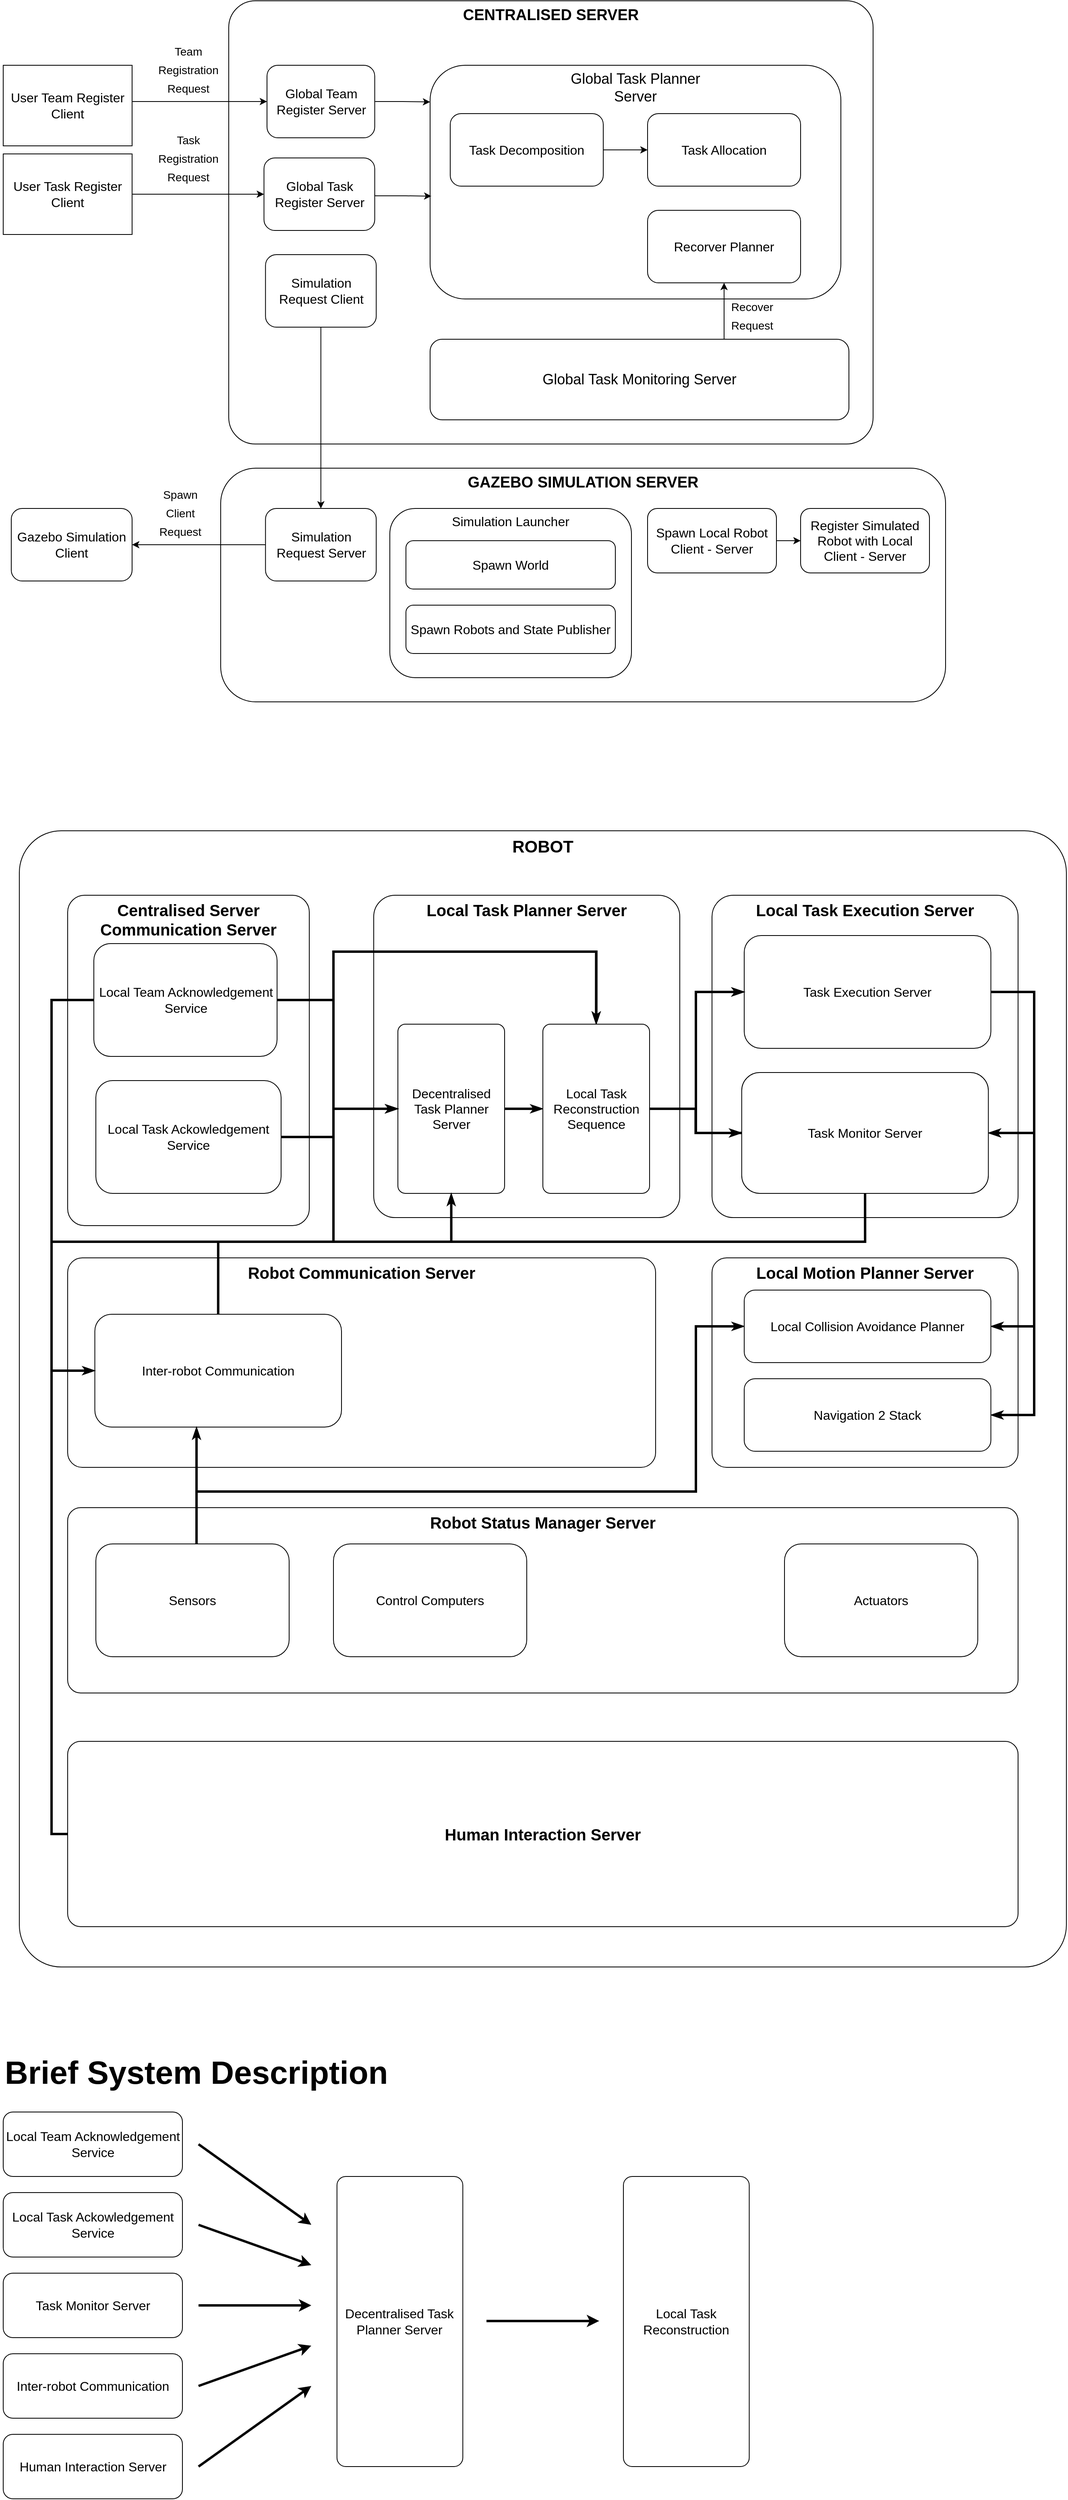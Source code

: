 <mxfile version="20.3.3" type="device"><diagram id="uB8R469eMQVkihma4SLC" name="Page-1"><mxGraphModel dx="2370" dy="1285" grid="1" gridSize="10" guides="1" tooltips="1" connect="1" arrows="1" fold="1" page="1" pageScale="1" pageWidth="850" pageHeight="1100" math="0" shadow="0"><root><mxCell id="0"/><mxCell id="1" parent="0"/><mxCell id="WGvOH6UF8nyRRIWHCU_j-6" value="&lt;font style=&quot;font-size: 19px;&quot;&gt;&lt;b&gt;CENTRALISED SERVER&lt;/b&gt;&lt;/font&gt;" style="rounded=1;whiteSpace=wrap;html=1;verticalAlign=top;arcSize=6;" parent="1" vertex="1"><mxGeometry x="360" y="100" width="800" height="550" as="geometry"/></mxCell><mxCell id="WGvOH6UF8nyRRIWHCU_j-7" value="&lt;font style=&quot;font-size: 18px;&quot;&gt;Global Task Planner &lt;br&gt;Server&lt;/font&gt;" style="rounded=1;whiteSpace=wrap;html=1;verticalAlign=top;" parent="1" vertex="1"><mxGeometry x="610" y="180" width="510" height="290" as="geometry"/></mxCell><mxCell id="WGvOH6UF8nyRRIWHCU_j-65" style="edgeStyle=orthogonalEdgeStyle;rounded=0;orthogonalLoop=1;jettySize=auto;html=1;exitX=1;exitY=0.5;exitDx=0;exitDy=0;entryX=0.003;entryY=0.56;entryDx=0;entryDy=0;entryPerimeter=0;fontSize=16;" parent="1" source="WGvOH6UF8nyRRIWHCU_j-10" target="WGvOH6UF8nyRRIWHCU_j-7" edge="1"><mxGeometry relative="1" as="geometry"><Array as="points"><mxPoint x="541" y="342"/><mxPoint x="580" y="342"/></Array></mxGeometry></mxCell><mxCell id="WGvOH6UF8nyRRIWHCU_j-10" value="&lt;font style=&quot;font-size: 16px;&quot;&gt;Global Task Register Server&lt;/font&gt;" style="rounded=1;whiteSpace=wrap;html=1;" parent="1" vertex="1"><mxGeometry x="403.75" y="295" width="137.5" height="90" as="geometry"/></mxCell><mxCell id="WGvOH6UF8nyRRIWHCU_j-44" value="" style="edgeStyle=orthogonalEdgeStyle;rounded=0;orthogonalLoop=1;jettySize=auto;html=1;fontSize=14;" parent="1" source="WGvOH6UF8nyRRIWHCU_j-11" edge="1"><mxGeometry relative="1" as="geometry"><mxPoint x="880.0" y="285" as="targetPoint"/></mxGeometry></mxCell><mxCell id="WGvOH6UF8nyRRIWHCU_j-11" value="&lt;font style=&quot;font-size: 16px;&quot;&gt;Task Decomposition&lt;/font&gt;" style="rounded=1;whiteSpace=wrap;html=1;" parent="1" vertex="1"><mxGeometry x="635" y="240" width="190" height="90" as="geometry"/></mxCell><mxCell id="WGvOH6UF8nyRRIWHCU_j-61" style="edgeStyle=orthogonalEdgeStyle;rounded=0;orthogonalLoop=1;jettySize=auto;html=1;fontSize=14;" parent="1" source="WGvOH6UF8nyRRIWHCU_j-25" target="WGvOH6UF8nyRRIWHCU_j-10" edge="1"><mxGeometry relative="1" as="geometry"/></mxCell><mxCell id="WGvOH6UF8nyRRIWHCU_j-25" value="User Task Register Client" style="rounded=0;whiteSpace=wrap;html=1;fontSize=16;" parent="1" vertex="1"><mxGeometry x="80" y="290" width="160" height="100" as="geometry"/></mxCell><mxCell id="WGvOH6UF8nyRRIWHCU_j-35" style="edgeStyle=orthogonalEdgeStyle;rounded=0;orthogonalLoop=1;jettySize=auto;html=1;entryX=0;entryY=0.5;entryDx=0;entryDy=0;fontSize=14;" parent="1" source="WGvOH6UF8nyRRIWHCU_j-26" edge="1"><mxGeometry relative="1" as="geometry"><mxPoint x="407.5" y="225.0" as="targetPoint"/><Array as="points"><mxPoint x="220" y="225"/><mxPoint x="220" y="225"/></Array></mxGeometry></mxCell><mxCell id="WGvOH6UF8nyRRIWHCU_j-26" value="User Team Register Client" style="rounded=0;whiteSpace=wrap;html=1;fontSize=16;" parent="1" vertex="1"><mxGeometry x="80" y="180" width="160" height="100" as="geometry"/></mxCell><mxCell id="WGvOH6UF8nyRRIWHCU_j-112" style="edgeStyle=orthogonalEdgeStyle;rounded=0;orthogonalLoop=1;jettySize=auto;html=1;entryX=0.5;entryY=1;entryDx=0;entryDy=0;fontSize=18;" parent="1" source="WGvOH6UF8nyRRIWHCU_j-27" target="WGvOH6UF8nyRRIWHCU_j-111" edge="1"><mxGeometry relative="1" as="geometry"><Array as="points"><mxPoint x="975" y="530"/><mxPoint x="975" y="530"/></Array></mxGeometry></mxCell><mxCell id="WGvOH6UF8nyRRIWHCU_j-27" value="&lt;font style=&quot;font-size: 18px;&quot;&gt;Global Task Monitoring Server&lt;/font&gt;" style="rounded=1;whiteSpace=wrap;html=1;" parent="1" vertex="1"><mxGeometry x="610" y="520" width="520" height="100" as="geometry"/></mxCell><mxCell id="WGvOH6UF8nyRRIWHCU_j-29" value="&lt;font style=&quot;font-size: 14px;&quot;&gt;Task Registration Request&lt;/font&gt;" style="text;html=1;strokeColor=none;fillColor=none;align=center;verticalAlign=middle;whiteSpace=wrap;rounded=0;fontSize=19;" parent="1" vertex="1"><mxGeometry x="280" y="280" width="60" height="30" as="geometry"/></mxCell><mxCell id="WGvOH6UF8nyRRIWHCU_j-37" value="&lt;font style=&quot;font-size: 14px;&quot;&gt;Team Registration Request&lt;/font&gt;" style="text;html=1;strokeColor=none;fillColor=none;align=center;verticalAlign=middle;whiteSpace=wrap;rounded=0;fontSize=19;" parent="1" vertex="1"><mxGeometry x="280" y="170" width="60" height="30" as="geometry"/></mxCell><mxCell id="WGvOH6UF8nyRRIWHCU_j-110" style="edgeStyle=orthogonalEdgeStyle;rounded=0;orthogonalLoop=1;jettySize=auto;html=1;exitX=1;exitY=0.5;exitDx=0;exitDy=0;entryX=0;entryY=0.157;entryDx=0;entryDy=0;entryPerimeter=0;fontSize=18;" parent="1" source="WGvOH6UF8nyRRIWHCU_j-80" target="WGvOH6UF8nyRRIWHCU_j-7" edge="1"><mxGeometry relative="1" as="geometry"/></mxCell><mxCell id="WGvOH6UF8nyRRIWHCU_j-80" value="&lt;font style=&quot;font-size: 16px;&quot;&gt;Global Team Register Server&lt;/font&gt;" style="rounded=1;whiteSpace=wrap;html=1;" parent="1" vertex="1"><mxGeometry x="407.5" y="180" width="133.75" height="90" as="geometry"/></mxCell><mxCell id="WGvOH6UF8nyRRIWHCU_j-92" value="&lt;font style=&quot;font-size: 16px;&quot;&gt;Task Allocation&lt;/font&gt;" style="rounded=1;whiteSpace=wrap;html=1;" parent="1" vertex="1"><mxGeometry x="880" y="240" width="190" height="90" as="geometry"/></mxCell><mxCell id="WGvOH6UF8nyRRIWHCU_j-109" value="&lt;font style=&quot;font-size: 19px;&quot;&gt;&lt;b&gt;GAZEBO SIMULATION SERVER&lt;/b&gt;&lt;/font&gt;" style="rounded=1;whiteSpace=wrap;html=1;verticalAlign=top;" parent="1" vertex="1"><mxGeometry x="350" y="680" width="900" height="290" as="geometry"/></mxCell><mxCell id="WGvOH6UF8nyRRIWHCU_j-111" value="&lt;font style=&quot;font-size: 16px;&quot;&gt;Recorver Planner&lt;/font&gt;" style="rounded=1;whiteSpace=wrap;html=1;" parent="1" vertex="1"><mxGeometry x="880" y="360" width="190" height="90" as="geometry"/></mxCell><mxCell id="WGvOH6UF8nyRRIWHCU_j-113" value="&lt;font style=&quot;font-size: 14px;&quot;&gt;Recover Request&lt;/font&gt;" style="text;html=1;strokeColor=none;fillColor=none;align=center;verticalAlign=middle;whiteSpace=wrap;rounded=0;fontSize=19;" parent="1" vertex="1"><mxGeometry x="980" y="475" width="60" height="30" as="geometry"/></mxCell><mxCell id="WGvOH6UF8nyRRIWHCU_j-117" style="edgeStyle=orthogonalEdgeStyle;rounded=0;orthogonalLoop=1;jettySize=auto;html=1;fontSize=18;" parent="1" source="WGvOH6UF8nyRRIWHCU_j-115" target="WGvOH6UF8nyRRIWHCU_j-116" edge="1"><mxGeometry relative="1" as="geometry"/></mxCell><mxCell id="WGvOH6UF8nyRRIWHCU_j-115" value="&lt;span style=&quot;font-size: 16px;&quot;&gt;Simulation Request Client&lt;/span&gt;" style="rounded=1;whiteSpace=wrap;html=1;" parent="1" vertex="1"><mxGeometry x="405.63" y="415" width="137.5" height="90" as="geometry"/></mxCell><mxCell id="WGvOH6UF8nyRRIWHCU_j-122" style="edgeStyle=orthogonalEdgeStyle;rounded=0;orthogonalLoop=1;jettySize=auto;html=1;entryX=1;entryY=0.5;entryDx=0;entryDy=0;fontSize=18;" parent="1" source="WGvOH6UF8nyRRIWHCU_j-116" target="WGvOH6UF8nyRRIWHCU_j-121" edge="1"><mxGeometry relative="1" as="geometry"/></mxCell><mxCell id="WGvOH6UF8nyRRIWHCU_j-116" value="&lt;span style=&quot;font-size: 16px;&quot;&gt;Simulation Request Server&lt;/span&gt;" style="rounded=1;whiteSpace=wrap;html=1;" parent="1" vertex="1"><mxGeometry x="405.63" y="730" width="137.5" height="90" as="geometry"/></mxCell><mxCell id="WGvOH6UF8nyRRIWHCU_j-118" value="&lt;font style=&quot;font-size: 16px;&quot;&gt;Simulation Launcher&lt;/font&gt;" style="rounded=1;whiteSpace=wrap;html=1;verticalAlign=top;" parent="1" vertex="1"><mxGeometry x="560" y="730" width="300" height="210" as="geometry"/></mxCell><mxCell id="WGvOH6UF8nyRRIWHCU_j-121" value="&lt;span style=&quot;font-size: 16px;&quot;&gt;Gazebo Simulation Client&lt;/span&gt;" style="rounded=1;whiteSpace=wrap;html=1;" parent="1" vertex="1"><mxGeometry x="90" y="730" width="150" height="90" as="geometry"/></mxCell><mxCell id="WGvOH6UF8nyRRIWHCU_j-123" value="&lt;font style=&quot;font-size: 14px;&quot;&gt;Spawn Client Request&lt;/font&gt;" style="text;html=1;strokeColor=none;fillColor=none;align=center;verticalAlign=middle;whiteSpace=wrap;rounded=0;fontSize=19;" parent="1" vertex="1"><mxGeometry x="270" y="720" width="60" height="30" as="geometry"/></mxCell><mxCell id="WGvOH6UF8nyRRIWHCU_j-124" value="&lt;span style=&quot;font-size: 16px;&quot;&gt;Spawn World&lt;/span&gt;" style="rounded=1;whiteSpace=wrap;html=1;" parent="1" vertex="1"><mxGeometry x="580" y="770" width="260" height="60" as="geometry"/></mxCell><mxCell id="WGvOH6UF8nyRRIWHCU_j-125" value="&lt;span style=&quot;font-size: 16px;&quot;&gt;Spawn Robots and State Publisher&lt;/span&gt;" style="rounded=1;whiteSpace=wrap;html=1;" parent="1" vertex="1"><mxGeometry x="580" y="850" width="260" height="60" as="geometry"/></mxCell><mxCell id="WGvOH6UF8nyRRIWHCU_j-129" value="" style="edgeStyle=orthogonalEdgeStyle;rounded=0;orthogonalLoop=1;jettySize=auto;html=1;fontSize=18;" parent="1" source="WGvOH6UF8nyRRIWHCU_j-127" target="WGvOH6UF8nyRRIWHCU_j-128" edge="1"><mxGeometry relative="1" as="geometry"/></mxCell><mxCell id="WGvOH6UF8nyRRIWHCU_j-127" value="&lt;span style=&quot;font-size: 16px;&quot;&gt;Spawn Local Robot Client - Server&lt;/span&gt;" style="rounded=1;whiteSpace=wrap;html=1;verticalAlign=middle;" parent="1" vertex="1"><mxGeometry x="880" y="730" width="160" height="80" as="geometry"/></mxCell><mxCell id="WGvOH6UF8nyRRIWHCU_j-128" value="&lt;span style=&quot;font-size: 16px;&quot;&gt;Register Simulated Robot with Local Client - Server&lt;/span&gt;" style="rounded=1;whiteSpace=wrap;html=1;verticalAlign=middle;" parent="1" vertex="1"><mxGeometry x="1070" y="730" width="160" height="80" as="geometry"/></mxCell><mxCell id="vgroSOJyGD5OPlZ-_MmD-1" value="&lt;font size=&quot;1&quot; style=&quot;&quot;&gt;&lt;b style=&quot;font-size: 21px;&quot;&gt;ROBOT&lt;/b&gt;&lt;/font&gt;" style="rounded=1;whiteSpace=wrap;html=1;fontSize=16;verticalAlign=top;gradientColor=none;fillColor=default;perimeterSpacing=3;gradientDirection=radial;fillStyle=auto;glass=0;shadow=0;sketch=0;absoluteArcSize=0;arcSize=4;imageHeight=24;" parent="1" vertex="1"><mxGeometry x="100" y="1130" width="1300" height="1410" as="geometry"/></mxCell><mxCell id="vgroSOJyGD5OPlZ-_MmD-2" value="&lt;font style=&quot;font-size: 20px;&quot;&gt;&lt;b&gt;Local Task Planner Server&lt;/b&gt;&lt;/font&gt;" style="rounded=1;whiteSpace=wrap;html=1;fontSize=16;verticalAlign=top;arcSize=7;" parent="1" vertex="1"><mxGeometry x="540" y="1210" width="380" height="400" as="geometry"/></mxCell><mxCell id="vgroSOJyGD5OPlZ-_MmD-31" style="edgeStyle=orthogonalEdgeStyle;rounded=0;orthogonalLoop=1;jettySize=auto;html=1;exitX=1;exitY=0.5;exitDx=0;exitDy=0;entryX=0;entryY=0.5;entryDx=0;entryDy=0;strokeWidth=3;fontSize=21;endArrow=classicThin;endFill=1;" parent="1" source="vgroSOJyGD5OPlZ-_MmD-6" edge="1"><mxGeometry relative="1" as="geometry"><mxPoint x="750.0" y="1475" as="targetPoint"/></mxGeometry></mxCell><mxCell id="vgroSOJyGD5OPlZ-_MmD-6" value="Decentralised Task Planner Server" style="rounded=1;whiteSpace=wrap;html=1;fontSize=16;verticalAlign=middle;arcSize=7;" parent="1" vertex="1"><mxGeometry x="570" y="1370" width="132.5" height="210" as="geometry"/></mxCell><mxCell id="vgroSOJyGD5OPlZ-_MmD-19" value="&lt;font style=&quot;font-size: 20px;&quot;&gt;&lt;b&gt;Centralised Server Communication Server&lt;/b&gt;&lt;/font&gt;" style="rounded=1;whiteSpace=wrap;html=1;fontSize=16;verticalAlign=top;arcSize=7;" parent="1" vertex="1"><mxGeometry x="160" y="1210" width="300" height="410" as="geometry"/></mxCell><mxCell id="vgroSOJyGD5OPlZ-_MmD-28" style="edgeStyle=orthogonalEdgeStyle;rounded=0;orthogonalLoop=1;jettySize=auto;html=1;exitX=1;exitY=0.5;exitDx=0;exitDy=0;fontSize=21;entryX=0.5;entryY=0;entryDx=0;entryDy=0;strokeWidth=3;endArrow=classicThin;endFill=1;" parent="1" source="vgroSOJyGD5OPlZ-_MmD-20" edge="1"><mxGeometry relative="1" as="geometry"><mxPoint x="816.25" y="1370" as="targetPoint"/><Array as="points"><mxPoint x="490" y="1510"/><mxPoint x="490" y="1280"/><mxPoint x="816" y="1280"/></Array></mxGeometry></mxCell><mxCell id="vgroSOJyGD5OPlZ-_MmD-30" style="edgeStyle=orthogonalEdgeStyle;rounded=0;orthogonalLoop=1;jettySize=auto;html=1;exitX=1;exitY=0.5;exitDx=0;exitDy=0;strokeWidth=3;fontSize=21;endArrow=classicThin;endFill=1;" parent="1" source="vgroSOJyGD5OPlZ-_MmD-20" target="vgroSOJyGD5OPlZ-_MmD-6" edge="1"><mxGeometry relative="1" as="geometry"><Array as="points"><mxPoint x="490" y="1510"/><mxPoint x="490" y="1475"/></Array></mxGeometry></mxCell><mxCell id="vgroSOJyGD5OPlZ-_MmD-20" value="Local Task Ackowledgement Service" style="rounded=1;whiteSpace=wrap;html=1;fontSize=16;" parent="1" vertex="1"><mxGeometry x="195" y="1440" width="230" height="140" as="geometry"/></mxCell><mxCell id="vgroSOJyGD5OPlZ-_MmD-27" style="edgeStyle=orthogonalEdgeStyle;rounded=0;orthogonalLoop=1;jettySize=auto;html=1;entryX=0.5;entryY=0;entryDx=0;entryDy=0;fontSize=21;strokeWidth=3;endArrow=classicThin;endFill=1;exitX=1;exitY=0.5;exitDx=0;exitDy=0;" parent="1" edge="1"><mxGeometry relative="1" as="geometry"><mxPoint x="420" y="1340" as="sourcePoint"/><mxPoint x="816.25" y="1370" as="targetPoint"/><Array as="points"><mxPoint x="490" y="1340"/><mxPoint x="490" y="1280"/><mxPoint x="816" y="1280"/></Array></mxGeometry></mxCell><mxCell id="vgroSOJyGD5OPlZ-_MmD-23" value="&lt;font size=&quot;1&quot; style=&quot;&quot;&gt;&lt;b style=&quot;font-size: 20px;&quot;&gt;Robot Communication Server&lt;/b&gt;&lt;/font&gt;" style="rounded=1;whiteSpace=wrap;html=1;fontSize=16;verticalAlign=top;arcSize=7;" parent="1" vertex="1"><mxGeometry x="160" y="1660" width="730" height="260" as="geometry"/></mxCell><mxCell id="vgroSOJyGD5OPlZ-_MmD-24" value="&lt;font style=&quot;font-size: 20px;&quot;&gt;&lt;b&gt;Local Task Execution Server&lt;/b&gt;&lt;/font&gt;" style="rounded=1;whiteSpace=wrap;html=1;fontSize=16;verticalAlign=top;arcSize=7;" parent="1" vertex="1"><mxGeometry x="960" y="1210" width="380" height="400" as="geometry"/></mxCell><mxCell id="vgroSOJyGD5OPlZ-_MmD-25" value="&lt;font style=&quot;font-size: 20px;&quot;&gt;&lt;b&gt;Local Motion Planner Server&lt;/b&gt;&lt;/font&gt;" style="rounded=1;whiteSpace=wrap;html=1;fontSize=16;verticalAlign=top;arcSize=7;" parent="1" vertex="1"><mxGeometry x="960" y="1660" width="380" height="260" as="geometry"/></mxCell><mxCell id="vgroSOJyGD5OPlZ-_MmD-37" style="edgeStyle=orthogonalEdgeStyle;rounded=0;orthogonalLoop=1;jettySize=auto;html=1;exitX=0.5;exitY=0;exitDx=0;exitDy=0;entryX=0;entryY=0.5;entryDx=0;entryDy=0;strokeWidth=3;fontSize=20;endArrow=classicThin;endFill=1;" parent="1" source="vgroSOJyGD5OPlZ-_MmD-35" target="vgroSOJyGD5OPlZ-_MmD-6" edge="1"><mxGeometry relative="1" as="geometry"><Array as="points"><mxPoint x="347" y="1640"/><mxPoint x="490" y="1640"/><mxPoint x="490" y="1475"/></Array></mxGeometry></mxCell><mxCell id="vgroSOJyGD5OPlZ-_MmD-35" value="Inter-robot Communication" style="rounded=1;whiteSpace=wrap;html=1;fontSize=16;" parent="1" vertex="1"><mxGeometry x="193.75" y="1730" width="306.25" height="140" as="geometry"/></mxCell><mxCell id="vgroSOJyGD5OPlZ-_MmD-47" style="edgeStyle=orthogonalEdgeStyle;rounded=0;orthogonalLoop=1;jettySize=auto;html=1;exitX=1;exitY=0.5;exitDx=0;exitDy=0;entryX=1;entryY=0.5;entryDx=0;entryDy=0;strokeWidth=3;fontSize=20;endArrow=classicThin;endFill=1;" parent="1" source="vgroSOJyGD5OPlZ-_MmD-39" target="vgroSOJyGD5OPlZ-_MmD-45" edge="1"><mxGeometry relative="1" as="geometry"><Array as="points"><mxPoint x="1360" y="1330"/><mxPoint x="1360" y="1505"/></Array></mxGeometry></mxCell><mxCell id="vgroSOJyGD5OPlZ-_MmD-51" style="edgeStyle=orthogonalEdgeStyle;rounded=0;orthogonalLoop=1;jettySize=auto;html=1;exitX=1;exitY=0.5;exitDx=0;exitDy=0;entryX=1;entryY=0.5;entryDx=0;entryDy=0;strokeWidth=3;fontSize=20;endArrow=classicThin;endFill=1;" parent="1" source="vgroSOJyGD5OPlZ-_MmD-39" edge="1"><mxGeometry relative="1" as="geometry"><mxPoint x="1306.25" y="1855" as="targetPoint"/><Array as="points"><mxPoint x="1360" y="1330"/><mxPoint x="1360" y="1855"/></Array></mxGeometry></mxCell><mxCell id="vgroSOJyGD5OPlZ-_MmD-52" style="edgeStyle=orthogonalEdgeStyle;rounded=0;orthogonalLoop=1;jettySize=auto;html=1;exitX=1;exitY=0.5;exitDx=0;exitDy=0;entryX=1;entryY=0.5;entryDx=0;entryDy=0;strokeWidth=3;fontSize=20;endArrow=classicThin;endFill=1;" parent="1" source="vgroSOJyGD5OPlZ-_MmD-39" edge="1"><mxGeometry relative="1" as="geometry"><mxPoint x="1306.25" y="1745" as="targetPoint"/><Array as="points"><mxPoint x="1360" y="1330"/><mxPoint x="1360" y="1745"/></Array></mxGeometry></mxCell><mxCell id="vgroSOJyGD5OPlZ-_MmD-39" value="Task Execution Server" style="rounded=1;whiteSpace=wrap;html=1;fontSize=16;" parent="1" vertex="1"><mxGeometry x="1000" y="1260" width="306.25" height="140" as="geometry"/></mxCell><mxCell id="vgroSOJyGD5OPlZ-_MmD-41" style="edgeStyle=orthogonalEdgeStyle;rounded=0;orthogonalLoop=1;jettySize=auto;html=1;entryX=0;entryY=0.5;entryDx=0;entryDy=0;strokeWidth=3;fontSize=20;endArrow=classicThin;endFill=1;" parent="1" target="vgroSOJyGD5OPlZ-_MmD-6" edge="1"><mxGeometry relative="1" as="geometry"><mxPoint x="1150.059" y="1580" as="sourcePoint"/><Array as="points"><mxPoint x="1150" y="1640"/><mxPoint x="490" y="1640"/><mxPoint x="490" y="1475"/></Array></mxGeometry></mxCell><mxCell id="vgroSOJyGD5OPlZ-_MmD-44" style="edgeStyle=orthogonalEdgeStyle;rounded=0;orthogonalLoop=1;jettySize=auto;html=1;exitX=1;exitY=0.5;exitDx=0;exitDy=0;strokeWidth=3;fontSize=20;endArrow=classicThin;endFill=1;" parent="1" source="vgroSOJyGD5OPlZ-_MmD-43" target="vgroSOJyGD5OPlZ-_MmD-39" edge="1"><mxGeometry relative="1" as="geometry"><Array as="points"><mxPoint x="940" y="1475"/><mxPoint x="940" y="1330"/></Array></mxGeometry></mxCell><mxCell id="vgroSOJyGD5OPlZ-_MmD-86" style="edgeStyle=orthogonalEdgeStyle;rounded=0;orthogonalLoop=1;jettySize=auto;html=1;entryX=0;entryY=0.5;entryDx=0;entryDy=0;strokeWidth=3;fontSize=20;endArrow=classicThin;endFill=1;" parent="1" source="vgroSOJyGD5OPlZ-_MmD-43" target="vgroSOJyGD5OPlZ-_MmD-45" edge="1"><mxGeometry relative="1" as="geometry"/></mxCell><mxCell id="vgroSOJyGD5OPlZ-_MmD-43" value="Local Task Reconstruction Sequence" style="rounded=1;whiteSpace=wrap;html=1;fontSize=16;verticalAlign=middle;arcSize=7;" parent="1" vertex="1"><mxGeometry x="750" y="1370" width="132.5" height="210" as="geometry"/></mxCell><mxCell id="vgroSOJyGD5OPlZ-_MmD-48" style="edgeStyle=orthogonalEdgeStyle;rounded=0;orthogonalLoop=1;jettySize=auto;html=1;exitX=0;exitY=0.5;exitDx=0;exitDy=0;entryX=0;entryY=0.5;entryDx=0;entryDy=0;strokeWidth=3;fontSize=20;endArrow=classicThin;endFill=1;" parent="1" source="vgroSOJyGD5OPlZ-_MmD-45" target="vgroSOJyGD5OPlZ-_MmD-39" edge="1"><mxGeometry relative="1" as="geometry"><Array as="points"><mxPoint x="940" y="1505"/><mxPoint x="940" y="1330"/></Array></mxGeometry></mxCell><mxCell id="vgroSOJyGD5OPlZ-_MmD-45" value="Task Monitor Server" style="rounded=1;whiteSpace=wrap;html=1;fontSize=16;" parent="1" vertex="1"><mxGeometry x="996.88" y="1430" width="306.25" height="150" as="geometry"/></mxCell><mxCell id="vgroSOJyGD5OPlZ-_MmD-54" style="edgeStyle=orthogonalEdgeStyle;rounded=0;orthogonalLoop=1;jettySize=auto;html=1;exitX=0;exitY=0.5;exitDx=0;exitDy=0;entryX=0;entryY=0.5;entryDx=0;entryDy=0;strokeWidth=3;fontSize=20;endArrow=classicThin;endFill=1;" parent="1" edge="1"><mxGeometry relative="1" as="geometry"><mxPoint x="1000" y="1745" as="sourcePoint"/><Array as="points"><mxPoint x="940" y="1745"/><mxPoint x="940" y="1855"/></Array></mxGeometry></mxCell><mxCell id="vgroSOJyGD5OPlZ-_MmD-55" style="edgeStyle=orthogonalEdgeStyle;rounded=0;orthogonalLoop=1;jettySize=auto;html=1;strokeWidth=3;fontSize=20;endArrow=classicThin;endFill=1;entryX=0;entryY=0.5;entryDx=0;entryDy=0;" parent="1" edge="1"><mxGeometry relative="1" as="geometry"><mxPoint x="1000" y="1745" as="targetPoint"/><Array as="points"><mxPoint x="940" y="1855"/><mxPoint x="940" y="1745"/></Array></mxGeometry></mxCell><mxCell id="vgroSOJyGD5OPlZ-_MmD-57" value="&lt;font size=&quot;1&quot; style=&quot;&quot;&gt;&lt;b style=&quot;font-size: 20px;&quot;&gt;Robot Status Manager Server&lt;/b&gt;&lt;/font&gt;" style="rounded=1;whiteSpace=wrap;html=1;fontSize=16;verticalAlign=top;arcSize=7;" parent="1" vertex="1"><mxGeometry x="160" y="1970" width="1180" height="230" as="geometry"/></mxCell><mxCell id="vgroSOJyGD5OPlZ-_MmD-61" style="edgeStyle=orthogonalEdgeStyle;rounded=0;orthogonalLoop=1;jettySize=auto;html=1;strokeWidth=3;fontSize=20;endArrow=classicThin;endFill=1;" parent="1" source="vgroSOJyGD5OPlZ-_MmD-59" target="vgroSOJyGD5OPlZ-_MmD-35" edge="1"><mxGeometry relative="1" as="geometry"><Array as="points"><mxPoint x="320" y="1980"/><mxPoint x="320" y="1980"/></Array></mxGeometry></mxCell><mxCell id="vgroSOJyGD5OPlZ-_MmD-66" style="edgeStyle=orthogonalEdgeStyle;rounded=0;orthogonalLoop=1;jettySize=auto;html=1;entryX=0;entryY=0.5;entryDx=0;entryDy=0;strokeWidth=3;fontSize=20;endArrow=classicThin;endFill=1;" parent="1" source="vgroSOJyGD5OPlZ-_MmD-59" edge="1"><mxGeometry relative="1" as="geometry"><mxPoint x="1000" y="1745" as="targetPoint"/><Array as="points"><mxPoint x="320" y="1950"/><mxPoint x="940" y="1950"/><mxPoint x="940" y="1745"/></Array></mxGeometry></mxCell><mxCell id="vgroSOJyGD5OPlZ-_MmD-59" value="Sensors" style="rounded=1;whiteSpace=wrap;html=1;fontSize=16;" parent="1" vertex="1"><mxGeometry x="195" y="2015" width="240" height="140" as="geometry"/></mxCell><mxCell id="vgroSOJyGD5OPlZ-_MmD-62" value="Control Computers" style="rounded=1;whiteSpace=wrap;html=1;fontSize=16;" parent="1" vertex="1"><mxGeometry x="490" y="2015" width="240" height="140" as="geometry"/></mxCell><mxCell id="vgroSOJyGD5OPlZ-_MmD-64" value="Actuators" style="rounded=1;whiteSpace=wrap;html=1;fontSize=16;" parent="1" vertex="1"><mxGeometry x="1050" y="2015" width="240" height="140" as="geometry"/></mxCell><mxCell id="vgroSOJyGD5OPlZ-_MmD-72" style="edgeStyle=orthogonalEdgeStyle;rounded=0;orthogonalLoop=1;jettySize=auto;html=1;exitX=0;exitY=0.5;exitDx=0;exitDy=0;entryX=0.5;entryY=1;entryDx=0;entryDy=0;strokeWidth=3;fontSize=20;endArrow=classicThin;endFill=1;" parent="1" source="vgroSOJyGD5OPlZ-_MmD-68" target="vgroSOJyGD5OPlZ-_MmD-6" edge="1"><mxGeometry relative="1" as="geometry"><Array as="points"><mxPoint x="140" y="2375"/><mxPoint x="140" y="1640"/><mxPoint x="636" y="1640"/></Array></mxGeometry></mxCell><mxCell id="vgroSOJyGD5OPlZ-_MmD-68" value="&lt;span style=&quot;font-size: 20px;&quot;&gt;&lt;b&gt;Human Interaction Server&lt;/b&gt;&lt;/span&gt;" style="rounded=1;whiteSpace=wrap;html=1;fontSize=16;verticalAlign=middle;arcSize=7;" parent="1" vertex="1"><mxGeometry x="160" y="2260" width="1180" height="230" as="geometry"/></mxCell><mxCell id="vgroSOJyGD5OPlZ-_MmD-71" style="edgeStyle=orthogonalEdgeStyle;rounded=0;orthogonalLoop=1;jettySize=auto;html=1;exitX=0;exitY=0.5;exitDx=0;exitDy=0;entryX=0;entryY=0.5;entryDx=0;entryDy=0;strokeWidth=3;fontSize=20;endArrow=classicThin;endFill=1;" parent="1" source="vgroSOJyGD5OPlZ-_MmD-70" target="vgroSOJyGD5OPlZ-_MmD-35" edge="1"><mxGeometry relative="1" as="geometry"><Array as="points"><mxPoint x="140" y="1340"/><mxPoint x="140" y="1800"/></Array></mxGeometry></mxCell><mxCell id="vgroSOJyGD5OPlZ-_MmD-70" value="Local Team Acknowledgement Service" style="rounded=1;whiteSpace=wrap;html=1;fontSize=16;" parent="1" vertex="1"><mxGeometry x="192.5" y="1270" width="227.5" height="140" as="geometry"/></mxCell><mxCell id="vgroSOJyGD5OPlZ-_MmD-73" value="&lt;h1&gt;&lt;span style=&quot;background-color: initial;&quot;&gt;Brief System Description&lt;/span&gt;&lt;/h1&gt;&lt;h1&gt;&lt;br&gt;&lt;/h1&gt;" style="text;html=1;strokeColor=none;fillColor=none;spacing=5;spacingTop=-20;whiteSpace=wrap;overflow=hidden;rounded=0;fontSize=20;" parent="1" vertex="1"><mxGeometry x="76.88" y="2630" width="540" height="130" as="geometry"/></mxCell><mxCell id="vgroSOJyGD5OPlZ-_MmD-75" value="Local Collision Avoidance Planner" style="rounded=1;whiteSpace=wrap;html=1;fontSize=16;" parent="1" vertex="1"><mxGeometry x="1000" y="1700" width="306.25" height="90" as="geometry"/></mxCell><mxCell id="vgroSOJyGD5OPlZ-_MmD-76" value="Navigation 2 Stack" style="rounded=1;whiteSpace=wrap;html=1;fontSize=16;" parent="1" vertex="1"><mxGeometry x="1000" y="1810" width="306.25" height="90" as="geometry"/></mxCell><mxCell id="vgroSOJyGD5OPlZ-_MmD-82" value="Decentralised Task Planner Server" style="rounded=1;whiteSpace=wrap;html=1;fontSize=16;verticalAlign=middle;arcSize=7;" parent="1" vertex="1"><mxGeometry x="494.38" y="2800" width="156.25" height="360" as="geometry"/></mxCell><mxCell id="vgroSOJyGD5OPlZ-_MmD-83" value="Local Task Ackowledgement Service" style="rounded=1;whiteSpace=wrap;html=1;fontSize=16;" parent="1" vertex="1"><mxGeometry x="80" y="2820" width="222.5" height="80" as="geometry"/></mxCell><mxCell id="vgroSOJyGD5OPlZ-_MmD-84" value="Local Team Acknowledgement Service" style="rounded=1;whiteSpace=wrap;html=1;fontSize=16;" parent="1" vertex="1"><mxGeometry x="80" y="2720" width="222.5" height="80" as="geometry"/></mxCell><mxCell id="vgroSOJyGD5OPlZ-_MmD-85" value="Task Monitor Server" style="rounded=1;whiteSpace=wrap;html=1;fontSize=16;" parent="1" vertex="1"><mxGeometry x="80" y="2920" width="222.5" height="80" as="geometry"/></mxCell><mxCell id="vgroSOJyGD5OPlZ-_MmD-87" value="Inter-robot Communication" style="rounded=1;whiteSpace=wrap;html=1;fontSize=16;" parent="1" vertex="1"><mxGeometry x="80" y="3020" width="222.5" height="80" as="geometry"/></mxCell><mxCell id="vgroSOJyGD5OPlZ-_MmD-88" value="Human Interaction Server" style="rounded=1;whiteSpace=wrap;html=1;fontSize=16;" parent="1" vertex="1"><mxGeometry x="80" y="3120" width="222.5" height="80" as="geometry"/></mxCell><mxCell id="vgroSOJyGD5OPlZ-_MmD-90" value="" style="endArrow=classic;html=1;rounded=0;strokeWidth=3;fontSize=20;" parent="1" edge="1"><mxGeometry width="50" height="50" relative="1" as="geometry"><mxPoint x="322.5" y="2760" as="sourcePoint"/><mxPoint x="462.5" y="2860" as="targetPoint"/></mxGeometry></mxCell><mxCell id="vgroSOJyGD5OPlZ-_MmD-91" value="" style="endArrow=classic;html=1;rounded=0;strokeWidth=3;fontSize=20;" parent="1" edge="1"><mxGeometry width="50" height="50" relative="1" as="geometry"><mxPoint x="322.5" y="2860" as="sourcePoint"/><mxPoint x="462.5" y="2910" as="targetPoint"/></mxGeometry></mxCell><mxCell id="vgroSOJyGD5OPlZ-_MmD-92" value="" style="endArrow=classic;html=1;rounded=0;strokeWidth=3;fontSize=20;" parent="1" edge="1"><mxGeometry width="50" height="50" relative="1" as="geometry"><mxPoint x="322.5" y="2960" as="sourcePoint"/><mxPoint x="462.5" y="2960" as="targetPoint"/></mxGeometry></mxCell><mxCell id="vgroSOJyGD5OPlZ-_MmD-93" value="" style="endArrow=classic;html=1;rounded=0;strokeWidth=3;fontSize=20;" parent="1" edge="1"><mxGeometry width="50" height="50" relative="1" as="geometry"><mxPoint x="322.5" y="3060" as="sourcePoint"/><mxPoint x="462.5" y="3010" as="targetPoint"/></mxGeometry></mxCell><mxCell id="vgroSOJyGD5OPlZ-_MmD-94" value="" style="endArrow=classic;html=1;rounded=0;strokeWidth=3;fontSize=20;" parent="1" edge="1"><mxGeometry width="50" height="50" relative="1" as="geometry"><mxPoint x="322.5" y="3160" as="sourcePoint"/><mxPoint x="462.5" y="3060" as="targetPoint"/></mxGeometry></mxCell><mxCell id="vgroSOJyGD5OPlZ-_MmD-101" value="Local Task Reconstruction" style="rounded=1;whiteSpace=wrap;html=1;fontSize=16;verticalAlign=middle;arcSize=7;" parent="1" vertex="1"><mxGeometry x="850" y="2800" width="156.25" height="360" as="geometry"/></mxCell><mxCell id="vgroSOJyGD5OPlZ-_MmD-102" value="" style="endArrow=classic;html=1;rounded=0;strokeWidth=3;fontSize=20;" parent="1" edge="1"><mxGeometry width="50" height="50" relative="1" as="geometry"><mxPoint x="680" y="2979.33" as="sourcePoint"/><mxPoint x="820" y="2979.33" as="targetPoint"/></mxGeometry></mxCell></root></mxGraphModel></diagram></mxfile>